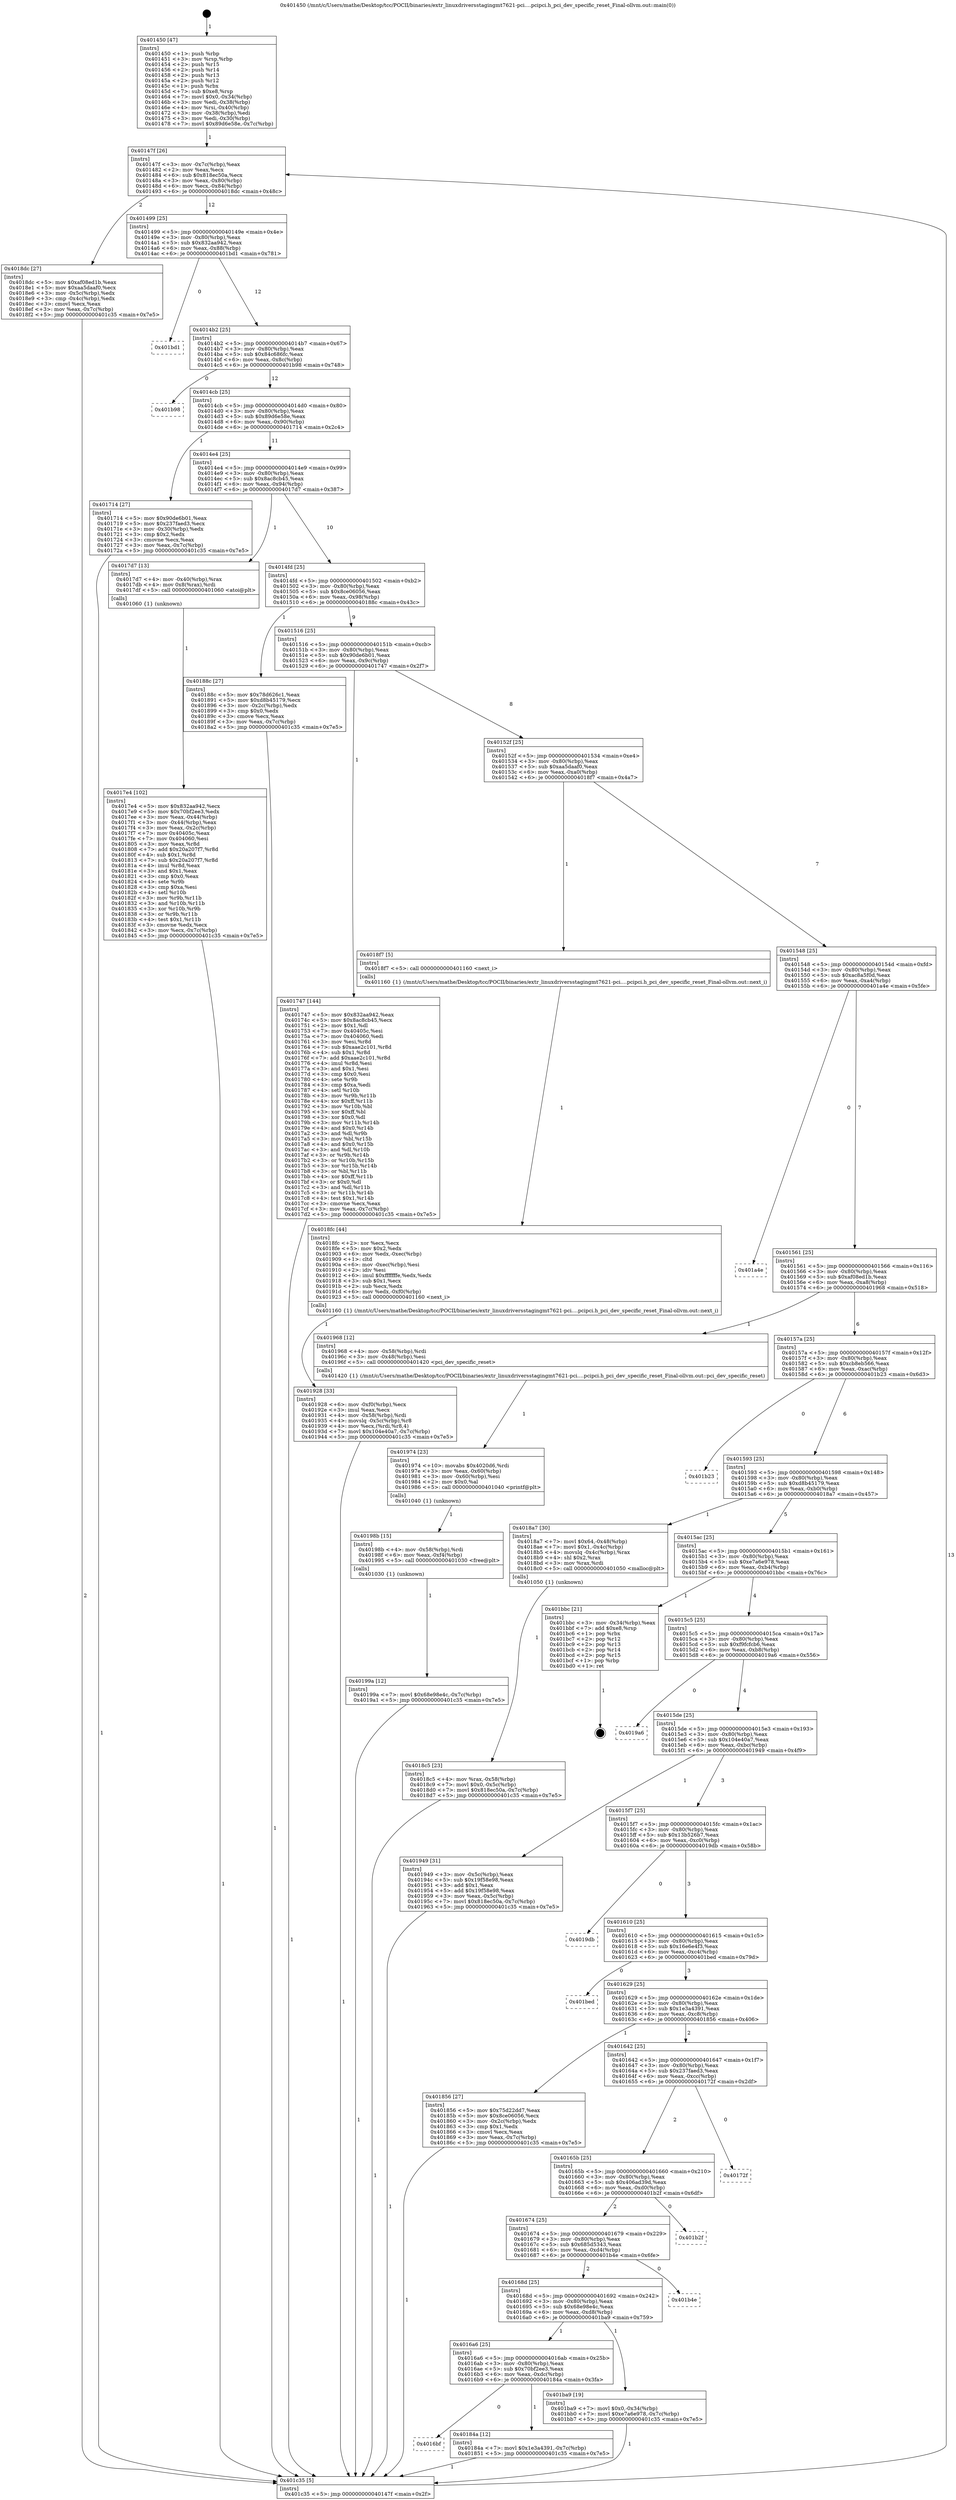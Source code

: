 digraph "0x401450" {
  label = "0x401450 (/mnt/c/Users/mathe/Desktop/tcc/POCII/binaries/extr_linuxdriversstagingmt7621-pci....pcipci.h_pci_dev_specific_reset_Final-ollvm.out::main(0))"
  labelloc = "t"
  node[shape=record]

  Entry [label="",width=0.3,height=0.3,shape=circle,fillcolor=black,style=filled]
  "0x40147f" [label="{
     0x40147f [26]\l
     | [instrs]\l
     &nbsp;&nbsp;0x40147f \<+3\>: mov -0x7c(%rbp),%eax\l
     &nbsp;&nbsp;0x401482 \<+2\>: mov %eax,%ecx\l
     &nbsp;&nbsp;0x401484 \<+6\>: sub $0x818ec50a,%ecx\l
     &nbsp;&nbsp;0x40148a \<+3\>: mov %eax,-0x80(%rbp)\l
     &nbsp;&nbsp;0x40148d \<+6\>: mov %ecx,-0x84(%rbp)\l
     &nbsp;&nbsp;0x401493 \<+6\>: je 00000000004018dc \<main+0x48c\>\l
  }"]
  "0x4018dc" [label="{
     0x4018dc [27]\l
     | [instrs]\l
     &nbsp;&nbsp;0x4018dc \<+5\>: mov $0xaf08ed1b,%eax\l
     &nbsp;&nbsp;0x4018e1 \<+5\>: mov $0xaa5daaf0,%ecx\l
     &nbsp;&nbsp;0x4018e6 \<+3\>: mov -0x5c(%rbp),%edx\l
     &nbsp;&nbsp;0x4018e9 \<+3\>: cmp -0x4c(%rbp),%edx\l
     &nbsp;&nbsp;0x4018ec \<+3\>: cmovl %ecx,%eax\l
     &nbsp;&nbsp;0x4018ef \<+3\>: mov %eax,-0x7c(%rbp)\l
     &nbsp;&nbsp;0x4018f2 \<+5\>: jmp 0000000000401c35 \<main+0x7e5\>\l
  }"]
  "0x401499" [label="{
     0x401499 [25]\l
     | [instrs]\l
     &nbsp;&nbsp;0x401499 \<+5\>: jmp 000000000040149e \<main+0x4e\>\l
     &nbsp;&nbsp;0x40149e \<+3\>: mov -0x80(%rbp),%eax\l
     &nbsp;&nbsp;0x4014a1 \<+5\>: sub $0x832aa942,%eax\l
     &nbsp;&nbsp;0x4014a6 \<+6\>: mov %eax,-0x88(%rbp)\l
     &nbsp;&nbsp;0x4014ac \<+6\>: je 0000000000401bd1 \<main+0x781\>\l
  }"]
  Exit [label="",width=0.3,height=0.3,shape=circle,fillcolor=black,style=filled,peripheries=2]
  "0x401bd1" [label="{
     0x401bd1\l
  }", style=dashed]
  "0x4014b2" [label="{
     0x4014b2 [25]\l
     | [instrs]\l
     &nbsp;&nbsp;0x4014b2 \<+5\>: jmp 00000000004014b7 \<main+0x67\>\l
     &nbsp;&nbsp;0x4014b7 \<+3\>: mov -0x80(%rbp),%eax\l
     &nbsp;&nbsp;0x4014ba \<+5\>: sub $0x84c686fc,%eax\l
     &nbsp;&nbsp;0x4014bf \<+6\>: mov %eax,-0x8c(%rbp)\l
     &nbsp;&nbsp;0x4014c5 \<+6\>: je 0000000000401b98 \<main+0x748\>\l
  }"]
  "0x40199a" [label="{
     0x40199a [12]\l
     | [instrs]\l
     &nbsp;&nbsp;0x40199a \<+7\>: movl $0x68e98e4c,-0x7c(%rbp)\l
     &nbsp;&nbsp;0x4019a1 \<+5\>: jmp 0000000000401c35 \<main+0x7e5\>\l
  }"]
  "0x401b98" [label="{
     0x401b98\l
  }", style=dashed]
  "0x4014cb" [label="{
     0x4014cb [25]\l
     | [instrs]\l
     &nbsp;&nbsp;0x4014cb \<+5\>: jmp 00000000004014d0 \<main+0x80\>\l
     &nbsp;&nbsp;0x4014d0 \<+3\>: mov -0x80(%rbp),%eax\l
     &nbsp;&nbsp;0x4014d3 \<+5\>: sub $0x89d6e58e,%eax\l
     &nbsp;&nbsp;0x4014d8 \<+6\>: mov %eax,-0x90(%rbp)\l
     &nbsp;&nbsp;0x4014de \<+6\>: je 0000000000401714 \<main+0x2c4\>\l
  }"]
  "0x40198b" [label="{
     0x40198b [15]\l
     | [instrs]\l
     &nbsp;&nbsp;0x40198b \<+4\>: mov -0x58(%rbp),%rdi\l
     &nbsp;&nbsp;0x40198f \<+6\>: mov %eax,-0xf4(%rbp)\l
     &nbsp;&nbsp;0x401995 \<+5\>: call 0000000000401030 \<free@plt\>\l
     | [calls]\l
     &nbsp;&nbsp;0x401030 \{1\} (unknown)\l
  }"]
  "0x401714" [label="{
     0x401714 [27]\l
     | [instrs]\l
     &nbsp;&nbsp;0x401714 \<+5\>: mov $0x90de6b01,%eax\l
     &nbsp;&nbsp;0x401719 \<+5\>: mov $0x237faed3,%ecx\l
     &nbsp;&nbsp;0x40171e \<+3\>: mov -0x30(%rbp),%edx\l
     &nbsp;&nbsp;0x401721 \<+3\>: cmp $0x2,%edx\l
     &nbsp;&nbsp;0x401724 \<+3\>: cmovne %ecx,%eax\l
     &nbsp;&nbsp;0x401727 \<+3\>: mov %eax,-0x7c(%rbp)\l
     &nbsp;&nbsp;0x40172a \<+5\>: jmp 0000000000401c35 \<main+0x7e5\>\l
  }"]
  "0x4014e4" [label="{
     0x4014e4 [25]\l
     | [instrs]\l
     &nbsp;&nbsp;0x4014e4 \<+5\>: jmp 00000000004014e9 \<main+0x99\>\l
     &nbsp;&nbsp;0x4014e9 \<+3\>: mov -0x80(%rbp),%eax\l
     &nbsp;&nbsp;0x4014ec \<+5\>: sub $0x8ac8cb45,%eax\l
     &nbsp;&nbsp;0x4014f1 \<+6\>: mov %eax,-0x94(%rbp)\l
     &nbsp;&nbsp;0x4014f7 \<+6\>: je 00000000004017d7 \<main+0x387\>\l
  }"]
  "0x401c35" [label="{
     0x401c35 [5]\l
     | [instrs]\l
     &nbsp;&nbsp;0x401c35 \<+5\>: jmp 000000000040147f \<main+0x2f\>\l
  }"]
  "0x401450" [label="{
     0x401450 [47]\l
     | [instrs]\l
     &nbsp;&nbsp;0x401450 \<+1\>: push %rbp\l
     &nbsp;&nbsp;0x401451 \<+3\>: mov %rsp,%rbp\l
     &nbsp;&nbsp;0x401454 \<+2\>: push %r15\l
     &nbsp;&nbsp;0x401456 \<+2\>: push %r14\l
     &nbsp;&nbsp;0x401458 \<+2\>: push %r13\l
     &nbsp;&nbsp;0x40145a \<+2\>: push %r12\l
     &nbsp;&nbsp;0x40145c \<+1\>: push %rbx\l
     &nbsp;&nbsp;0x40145d \<+7\>: sub $0xe8,%rsp\l
     &nbsp;&nbsp;0x401464 \<+7\>: movl $0x0,-0x34(%rbp)\l
     &nbsp;&nbsp;0x40146b \<+3\>: mov %edi,-0x38(%rbp)\l
     &nbsp;&nbsp;0x40146e \<+4\>: mov %rsi,-0x40(%rbp)\l
     &nbsp;&nbsp;0x401472 \<+3\>: mov -0x38(%rbp),%edi\l
     &nbsp;&nbsp;0x401475 \<+3\>: mov %edi,-0x30(%rbp)\l
     &nbsp;&nbsp;0x401478 \<+7\>: movl $0x89d6e58e,-0x7c(%rbp)\l
  }"]
  "0x401974" [label="{
     0x401974 [23]\l
     | [instrs]\l
     &nbsp;&nbsp;0x401974 \<+10\>: movabs $0x4020d6,%rdi\l
     &nbsp;&nbsp;0x40197e \<+3\>: mov %eax,-0x60(%rbp)\l
     &nbsp;&nbsp;0x401981 \<+3\>: mov -0x60(%rbp),%esi\l
     &nbsp;&nbsp;0x401984 \<+2\>: mov $0x0,%al\l
     &nbsp;&nbsp;0x401986 \<+5\>: call 0000000000401040 \<printf@plt\>\l
     | [calls]\l
     &nbsp;&nbsp;0x401040 \{1\} (unknown)\l
  }"]
  "0x4017d7" [label="{
     0x4017d7 [13]\l
     | [instrs]\l
     &nbsp;&nbsp;0x4017d7 \<+4\>: mov -0x40(%rbp),%rax\l
     &nbsp;&nbsp;0x4017db \<+4\>: mov 0x8(%rax),%rdi\l
     &nbsp;&nbsp;0x4017df \<+5\>: call 0000000000401060 \<atoi@plt\>\l
     | [calls]\l
     &nbsp;&nbsp;0x401060 \{1\} (unknown)\l
  }"]
  "0x4014fd" [label="{
     0x4014fd [25]\l
     | [instrs]\l
     &nbsp;&nbsp;0x4014fd \<+5\>: jmp 0000000000401502 \<main+0xb2\>\l
     &nbsp;&nbsp;0x401502 \<+3\>: mov -0x80(%rbp),%eax\l
     &nbsp;&nbsp;0x401505 \<+5\>: sub $0x8ce06056,%eax\l
     &nbsp;&nbsp;0x40150a \<+6\>: mov %eax,-0x98(%rbp)\l
     &nbsp;&nbsp;0x401510 \<+6\>: je 000000000040188c \<main+0x43c\>\l
  }"]
  "0x401928" [label="{
     0x401928 [33]\l
     | [instrs]\l
     &nbsp;&nbsp;0x401928 \<+6\>: mov -0xf0(%rbp),%ecx\l
     &nbsp;&nbsp;0x40192e \<+3\>: imul %eax,%ecx\l
     &nbsp;&nbsp;0x401931 \<+4\>: mov -0x58(%rbp),%rdi\l
     &nbsp;&nbsp;0x401935 \<+4\>: movslq -0x5c(%rbp),%r8\l
     &nbsp;&nbsp;0x401939 \<+4\>: mov %ecx,(%rdi,%r8,4)\l
     &nbsp;&nbsp;0x40193d \<+7\>: movl $0x104e40a7,-0x7c(%rbp)\l
     &nbsp;&nbsp;0x401944 \<+5\>: jmp 0000000000401c35 \<main+0x7e5\>\l
  }"]
  "0x40188c" [label="{
     0x40188c [27]\l
     | [instrs]\l
     &nbsp;&nbsp;0x40188c \<+5\>: mov $0x78d626c1,%eax\l
     &nbsp;&nbsp;0x401891 \<+5\>: mov $0xd8b45179,%ecx\l
     &nbsp;&nbsp;0x401896 \<+3\>: mov -0x2c(%rbp),%edx\l
     &nbsp;&nbsp;0x401899 \<+3\>: cmp $0x0,%edx\l
     &nbsp;&nbsp;0x40189c \<+3\>: cmove %ecx,%eax\l
     &nbsp;&nbsp;0x40189f \<+3\>: mov %eax,-0x7c(%rbp)\l
     &nbsp;&nbsp;0x4018a2 \<+5\>: jmp 0000000000401c35 \<main+0x7e5\>\l
  }"]
  "0x401516" [label="{
     0x401516 [25]\l
     | [instrs]\l
     &nbsp;&nbsp;0x401516 \<+5\>: jmp 000000000040151b \<main+0xcb\>\l
     &nbsp;&nbsp;0x40151b \<+3\>: mov -0x80(%rbp),%eax\l
     &nbsp;&nbsp;0x40151e \<+5\>: sub $0x90de6b01,%eax\l
     &nbsp;&nbsp;0x401523 \<+6\>: mov %eax,-0x9c(%rbp)\l
     &nbsp;&nbsp;0x401529 \<+6\>: je 0000000000401747 \<main+0x2f7\>\l
  }"]
  "0x4018fc" [label="{
     0x4018fc [44]\l
     | [instrs]\l
     &nbsp;&nbsp;0x4018fc \<+2\>: xor %ecx,%ecx\l
     &nbsp;&nbsp;0x4018fe \<+5\>: mov $0x2,%edx\l
     &nbsp;&nbsp;0x401903 \<+6\>: mov %edx,-0xec(%rbp)\l
     &nbsp;&nbsp;0x401909 \<+1\>: cltd\l
     &nbsp;&nbsp;0x40190a \<+6\>: mov -0xec(%rbp),%esi\l
     &nbsp;&nbsp;0x401910 \<+2\>: idiv %esi\l
     &nbsp;&nbsp;0x401912 \<+6\>: imul $0xfffffffe,%edx,%edx\l
     &nbsp;&nbsp;0x401918 \<+3\>: sub $0x1,%ecx\l
     &nbsp;&nbsp;0x40191b \<+2\>: sub %ecx,%edx\l
     &nbsp;&nbsp;0x40191d \<+6\>: mov %edx,-0xf0(%rbp)\l
     &nbsp;&nbsp;0x401923 \<+5\>: call 0000000000401160 \<next_i\>\l
     | [calls]\l
     &nbsp;&nbsp;0x401160 \{1\} (/mnt/c/Users/mathe/Desktop/tcc/POCII/binaries/extr_linuxdriversstagingmt7621-pci....pcipci.h_pci_dev_specific_reset_Final-ollvm.out::next_i)\l
  }"]
  "0x401747" [label="{
     0x401747 [144]\l
     | [instrs]\l
     &nbsp;&nbsp;0x401747 \<+5\>: mov $0x832aa942,%eax\l
     &nbsp;&nbsp;0x40174c \<+5\>: mov $0x8ac8cb45,%ecx\l
     &nbsp;&nbsp;0x401751 \<+2\>: mov $0x1,%dl\l
     &nbsp;&nbsp;0x401753 \<+7\>: mov 0x40405c,%esi\l
     &nbsp;&nbsp;0x40175a \<+7\>: mov 0x404060,%edi\l
     &nbsp;&nbsp;0x401761 \<+3\>: mov %esi,%r8d\l
     &nbsp;&nbsp;0x401764 \<+7\>: sub $0xaae2c101,%r8d\l
     &nbsp;&nbsp;0x40176b \<+4\>: sub $0x1,%r8d\l
     &nbsp;&nbsp;0x40176f \<+7\>: add $0xaae2c101,%r8d\l
     &nbsp;&nbsp;0x401776 \<+4\>: imul %r8d,%esi\l
     &nbsp;&nbsp;0x40177a \<+3\>: and $0x1,%esi\l
     &nbsp;&nbsp;0x40177d \<+3\>: cmp $0x0,%esi\l
     &nbsp;&nbsp;0x401780 \<+4\>: sete %r9b\l
     &nbsp;&nbsp;0x401784 \<+3\>: cmp $0xa,%edi\l
     &nbsp;&nbsp;0x401787 \<+4\>: setl %r10b\l
     &nbsp;&nbsp;0x40178b \<+3\>: mov %r9b,%r11b\l
     &nbsp;&nbsp;0x40178e \<+4\>: xor $0xff,%r11b\l
     &nbsp;&nbsp;0x401792 \<+3\>: mov %r10b,%bl\l
     &nbsp;&nbsp;0x401795 \<+3\>: xor $0xff,%bl\l
     &nbsp;&nbsp;0x401798 \<+3\>: xor $0x0,%dl\l
     &nbsp;&nbsp;0x40179b \<+3\>: mov %r11b,%r14b\l
     &nbsp;&nbsp;0x40179e \<+4\>: and $0x0,%r14b\l
     &nbsp;&nbsp;0x4017a2 \<+3\>: and %dl,%r9b\l
     &nbsp;&nbsp;0x4017a5 \<+3\>: mov %bl,%r15b\l
     &nbsp;&nbsp;0x4017a8 \<+4\>: and $0x0,%r15b\l
     &nbsp;&nbsp;0x4017ac \<+3\>: and %dl,%r10b\l
     &nbsp;&nbsp;0x4017af \<+3\>: or %r9b,%r14b\l
     &nbsp;&nbsp;0x4017b2 \<+3\>: or %r10b,%r15b\l
     &nbsp;&nbsp;0x4017b5 \<+3\>: xor %r15b,%r14b\l
     &nbsp;&nbsp;0x4017b8 \<+3\>: or %bl,%r11b\l
     &nbsp;&nbsp;0x4017bb \<+4\>: xor $0xff,%r11b\l
     &nbsp;&nbsp;0x4017bf \<+3\>: or $0x0,%dl\l
     &nbsp;&nbsp;0x4017c2 \<+3\>: and %dl,%r11b\l
     &nbsp;&nbsp;0x4017c5 \<+3\>: or %r11b,%r14b\l
     &nbsp;&nbsp;0x4017c8 \<+4\>: test $0x1,%r14b\l
     &nbsp;&nbsp;0x4017cc \<+3\>: cmovne %ecx,%eax\l
     &nbsp;&nbsp;0x4017cf \<+3\>: mov %eax,-0x7c(%rbp)\l
     &nbsp;&nbsp;0x4017d2 \<+5\>: jmp 0000000000401c35 \<main+0x7e5\>\l
  }"]
  "0x40152f" [label="{
     0x40152f [25]\l
     | [instrs]\l
     &nbsp;&nbsp;0x40152f \<+5\>: jmp 0000000000401534 \<main+0xe4\>\l
     &nbsp;&nbsp;0x401534 \<+3\>: mov -0x80(%rbp),%eax\l
     &nbsp;&nbsp;0x401537 \<+5\>: sub $0xaa5daaf0,%eax\l
     &nbsp;&nbsp;0x40153c \<+6\>: mov %eax,-0xa0(%rbp)\l
     &nbsp;&nbsp;0x401542 \<+6\>: je 00000000004018f7 \<main+0x4a7\>\l
  }"]
  "0x4017e4" [label="{
     0x4017e4 [102]\l
     | [instrs]\l
     &nbsp;&nbsp;0x4017e4 \<+5\>: mov $0x832aa942,%ecx\l
     &nbsp;&nbsp;0x4017e9 \<+5\>: mov $0x70bf2ee3,%edx\l
     &nbsp;&nbsp;0x4017ee \<+3\>: mov %eax,-0x44(%rbp)\l
     &nbsp;&nbsp;0x4017f1 \<+3\>: mov -0x44(%rbp),%eax\l
     &nbsp;&nbsp;0x4017f4 \<+3\>: mov %eax,-0x2c(%rbp)\l
     &nbsp;&nbsp;0x4017f7 \<+7\>: mov 0x40405c,%eax\l
     &nbsp;&nbsp;0x4017fe \<+7\>: mov 0x404060,%esi\l
     &nbsp;&nbsp;0x401805 \<+3\>: mov %eax,%r8d\l
     &nbsp;&nbsp;0x401808 \<+7\>: add $0x20a207f7,%r8d\l
     &nbsp;&nbsp;0x40180f \<+4\>: sub $0x1,%r8d\l
     &nbsp;&nbsp;0x401813 \<+7\>: sub $0x20a207f7,%r8d\l
     &nbsp;&nbsp;0x40181a \<+4\>: imul %r8d,%eax\l
     &nbsp;&nbsp;0x40181e \<+3\>: and $0x1,%eax\l
     &nbsp;&nbsp;0x401821 \<+3\>: cmp $0x0,%eax\l
     &nbsp;&nbsp;0x401824 \<+4\>: sete %r9b\l
     &nbsp;&nbsp;0x401828 \<+3\>: cmp $0xa,%esi\l
     &nbsp;&nbsp;0x40182b \<+4\>: setl %r10b\l
     &nbsp;&nbsp;0x40182f \<+3\>: mov %r9b,%r11b\l
     &nbsp;&nbsp;0x401832 \<+3\>: and %r10b,%r11b\l
     &nbsp;&nbsp;0x401835 \<+3\>: xor %r10b,%r9b\l
     &nbsp;&nbsp;0x401838 \<+3\>: or %r9b,%r11b\l
     &nbsp;&nbsp;0x40183b \<+4\>: test $0x1,%r11b\l
     &nbsp;&nbsp;0x40183f \<+3\>: cmovne %edx,%ecx\l
     &nbsp;&nbsp;0x401842 \<+3\>: mov %ecx,-0x7c(%rbp)\l
     &nbsp;&nbsp;0x401845 \<+5\>: jmp 0000000000401c35 \<main+0x7e5\>\l
  }"]
  "0x4018c5" [label="{
     0x4018c5 [23]\l
     | [instrs]\l
     &nbsp;&nbsp;0x4018c5 \<+4\>: mov %rax,-0x58(%rbp)\l
     &nbsp;&nbsp;0x4018c9 \<+7\>: movl $0x0,-0x5c(%rbp)\l
     &nbsp;&nbsp;0x4018d0 \<+7\>: movl $0x818ec50a,-0x7c(%rbp)\l
     &nbsp;&nbsp;0x4018d7 \<+5\>: jmp 0000000000401c35 \<main+0x7e5\>\l
  }"]
  "0x4018f7" [label="{
     0x4018f7 [5]\l
     | [instrs]\l
     &nbsp;&nbsp;0x4018f7 \<+5\>: call 0000000000401160 \<next_i\>\l
     | [calls]\l
     &nbsp;&nbsp;0x401160 \{1\} (/mnt/c/Users/mathe/Desktop/tcc/POCII/binaries/extr_linuxdriversstagingmt7621-pci....pcipci.h_pci_dev_specific_reset_Final-ollvm.out::next_i)\l
  }"]
  "0x401548" [label="{
     0x401548 [25]\l
     | [instrs]\l
     &nbsp;&nbsp;0x401548 \<+5\>: jmp 000000000040154d \<main+0xfd\>\l
     &nbsp;&nbsp;0x40154d \<+3\>: mov -0x80(%rbp),%eax\l
     &nbsp;&nbsp;0x401550 \<+5\>: sub $0xac8a5f0d,%eax\l
     &nbsp;&nbsp;0x401555 \<+6\>: mov %eax,-0xa4(%rbp)\l
     &nbsp;&nbsp;0x40155b \<+6\>: je 0000000000401a4e \<main+0x5fe\>\l
  }"]
  "0x4016bf" [label="{
     0x4016bf\l
  }", style=dashed]
  "0x401a4e" [label="{
     0x401a4e\l
  }", style=dashed]
  "0x401561" [label="{
     0x401561 [25]\l
     | [instrs]\l
     &nbsp;&nbsp;0x401561 \<+5\>: jmp 0000000000401566 \<main+0x116\>\l
     &nbsp;&nbsp;0x401566 \<+3\>: mov -0x80(%rbp),%eax\l
     &nbsp;&nbsp;0x401569 \<+5\>: sub $0xaf08ed1b,%eax\l
     &nbsp;&nbsp;0x40156e \<+6\>: mov %eax,-0xa8(%rbp)\l
     &nbsp;&nbsp;0x401574 \<+6\>: je 0000000000401968 \<main+0x518\>\l
  }"]
  "0x40184a" [label="{
     0x40184a [12]\l
     | [instrs]\l
     &nbsp;&nbsp;0x40184a \<+7\>: movl $0x1e3a4391,-0x7c(%rbp)\l
     &nbsp;&nbsp;0x401851 \<+5\>: jmp 0000000000401c35 \<main+0x7e5\>\l
  }"]
  "0x401968" [label="{
     0x401968 [12]\l
     | [instrs]\l
     &nbsp;&nbsp;0x401968 \<+4\>: mov -0x58(%rbp),%rdi\l
     &nbsp;&nbsp;0x40196c \<+3\>: mov -0x48(%rbp),%esi\l
     &nbsp;&nbsp;0x40196f \<+5\>: call 0000000000401420 \<pci_dev_specific_reset\>\l
     | [calls]\l
     &nbsp;&nbsp;0x401420 \{1\} (/mnt/c/Users/mathe/Desktop/tcc/POCII/binaries/extr_linuxdriversstagingmt7621-pci....pcipci.h_pci_dev_specific_reset_Final-ollvm.out::pci_dev_specific_reset)\l
  }"]
  "0x40157a" [label="{
     0x40157a [25]\l
     | [instrs]\l
     &nbsp;&nbsp;0x40157a \<+5\>: jmp 000000000040157f \<main+0x12f\>\l
     &nbsp;&nbsp;0x40157f \<+3\>: mov -0x80(%rbp),%eax\l
     &nbsp;&nbsp;0x401582 \<+5\>: sub $0xcb8eb566,%eax\l
     &nbsp;&nbsp;0x401587 \<+6\>: mov %eax,-0xac(%rbp)\l
     &nbsp;&nbsp;0x40158d \<+6\>: je 0000000000401b23 \<main+0x6d3\>\l
  }"]
  "0x4016a6" [label="{
     0x4016a6 [25]\l
     | [instrs]\l
     &nbsp;&nbsp;0x4016a6 \<+5\>: jmp 00000000004016ab \<main+0x25b\>\l
     &nbsp;&nbsp;0x4016ab \<+3\>: mov -0x80(%rbp),%eax\l
     &nbsp;&nbsp;0x4016ae \<+5\>: sub $0x70bf2ee3,%eax\l
     &nbsp;&nbsp;0x4016b3 \<+6\>: mov %eax,-0xdc(%rbp)\l
     &nbsp;&nbsp;0x4016b9 \<+6\>: je 000000000040184a \<main+0x3fa\>\l
  }"]
  "0x401b23" [label="{
     0x401b23\l
  }", style=dashed]
  "0x401593" [label="{
     0x401593 [25]\l
     | [instrs]\l
     &nbsp;&nbsp;0x401593 \<+5\>: jmp 0000000000401598 \<main+0x148\>\l
     &nbsp;&nbsp;0x401598 \<+3\>: mov -0x80(%rbp),%eax\l
     &nbsp;&nbsp;0x40159b \<+5\>: sub $0xd8b45179,%eax\l
     &nbsp;&nbsp;0x4015a0 \<+6\>: mov %eax,-0xb0(%rbp)\l
     &nbsp;&nbsp;0x4015a6 \<+6\>: je 00000000004018a7 \<main+0x457\>\l
  }"]
  "0x401ba9" [label="{
     0x401ba9 [19]\l
     | [instrs]\l
     &nbsp;&nbsp;0x401ba9 \<+7\>: movl $0x0,-0x34(%rbp)\l
     &nbsp;&nbsp;0x401bb0 \<+7\>: movl $0xe7a6e978,-0x7c(%rbp)\l
     &nbsp;&nbsp;0x401bb7 \<+5\>: jmp 0000000000401c35 \<main+0x7e5\>\l
  }"]
  "0x4018a7" [label="{
     0x4018a7 [30]\l
     | [instrs]\l
     &nbsp;&nbsp;0x4018a7 \<+7\>: movl $0x64,-0x48(%rbp)\l
     &nbsp;&nbsp;0x4018ae \<+7\>: movl $0x1,-0x4c(%rbp)\l
     &nbsp;&nbsp;0x4018b5 \<+4\>: movslq -0x4c(%rbp),%rax\l
     &nbsp;&nbsp;0x4018b9 \<+4\>: shl $0x2,%rax\l
     &nbsp;&nbsp;0x4018bd \<+3\>: mov %rax,%rdi\l
     &nbsp;&nbsp;0x4018c0 \<+5\>: call 0000000000401050 \<malloc@plt\>\l
     | [calls]\l
     &nbsp;&nbsp;0x401050 \{1\} (unknown)\l
  }"]
  "0x4015ac" [label="{
     0x4015ac [25]\l
     | [instrs]\l
     &nbsp;&nbsp;0x4015ac \<+5\>: jmp 00000000004015b1 \<main+0x161\>\l
     &nbsp;&nbsp;0x4015b1 \<+3\>: mov -0x80(%rbp),%eax\l
     &nbsp;&nbsp;0x4015b4 \<+5\>: sub $0xe7a6e978,%eax\l
     &nbsp;&nbsp;0x4015b9 \<+6\>: mov %eax,-0xb4(%rbp)\l
     &nbsp;&nbsp;0x4015bf \<+6\>: je 0000000000401bbc \<main+0x76c\>\l
  }"]
  "0x40168d" [label="{
     0x40168d [25]\l
     | [instrs]\l
     &nbsp;&nbsp;0x40168d \<+5\>: jmp 0000000000401692 \<main+0x242\>\l
     &nbsp;&nbsp;0x401692 \<+3\>: mov -0x80(%rbp),%eax\l
     &nbsp;&nbsp;0x401695 \<+5\>: sub $0x68e98e4c,%eax\l
     &nbsp;&nbsp;0x40169a \<+6\>: mov %eax,-0xd8(%rbp)\l
     &nbsp;&nbsp;0x4016a0 \<+6\>: je 0000000000401ba9 \<main+0x759\>\l
  }"]
  "0x401bbc" [label="{
     0x401bbc [21]\l
     | [instrs]\l
     &nbsp;&nbsp;0x401bbc \<+3\>: mov -0x34(%rbp),%eax\l
     &nbsp;&nbsp;0x401bbf \<+7\>: add $0xe8,%rsp\l
     &nbsp;&nbsp;0x401bc6 \<+1\>: pop %rbx\l
     &nbsp;&nbsp;0x401bc7 \<+2\>: pop %r12\l
     &nbsp;&nbsp;0x401bc9 \<+2\>: pop %r13\l
     &nbsp;&nbsp;0x401bcb \<+2\>: pop %r14\l
     &nbsp;&nbsp;0x401bcd \<+2\>: pop %r15\l
     &nbsp;&nbsp;0x401bcf \<+1\>: pop %rbp\l
     &nbsp;&nbsp;0x401bd0 \<+1\>: ret\l
  }"]
  "0x4015c5" [label="{
     0x4015c5 [25]\l
     | [instrs]\l
     &nbsp;&nbsp;0x4015c5 \<+5\>: jmp 00000000004015ca \<main+0x17a\>\l
     &nbsp;&nbsp;0x4015ca \<+3\>: mov -0x80(%rbp),%eax\l
     &nbsp;&nbsp;0x4015cd \<+5\>: sub $0xf9fcfcb6,%eax\l
     &nbsp;&nbsp;0x4015d2 \<+6\>: mov %eax,-0xb8(%rbp)\l
     &nbsp;&nbsp;0x4015d8 \<+6\>: je 00000000004019a6 \<main+0x556\>\l
  }"]
  "0x401b4e" [label="{
     0x401b4e\l
  }", style=dashed]
  "0x4019a6" [label="{
     0x4019a6\l
  }", style=dashed]
  "0x4015de" [label="{
     0x4015de [25]\l
     | [instrs]\l
     &nbsp;&nbsp;0x4015de \<+5\>: jmp 00000000004015e3 \<main+0x193\>\l
     &nbsp;&nbsp;0x4015e3 \<+3\>: mov -0x80(%rbp),%eax\l
     &nbsp;&nbsp;0x4015e6 \<+5\>: sub $0x104e40a7,%eax\l
     &nbsp;&nbsp;0x4015eb \<+6\>: mov %eax,-0xbc(%rbp)\l
     &nbsp;&nbsp;0x4015f1 \<+6\>: je 0000000000401949 \<main+0x4f9\>\l
  }"]
  "0x401674" [label="{
     0x401674 [25]\l
     | [instrs]\l
     &nbsp;&nbsp;0x401674 \<+5\>: jmp 0000000000401679 \<main+0x229\>\l
     &nbsp;&nbsp;0x401679 \<+3\>: mov -0x80(%rbp),%eax\l
     &nbsp;&nbsp;0x40167c \<+5\>: sub $0x685d5343,%eax\l
     &nbsp;&nbsp;0x401681 \<+6\>: mov %eax,-0xd4(%rbp)\l
     &nbsp;&nbsp;0x401687 \<+6\>: je 0000000000401b4e \<main+0x6fe\>\l
  }"]
  "0x401949" [label="{
     0x401949 [31]\l
     | [instrs]\l
     &nbsp;&nbsp;0x401949 \<+3\>: mov -0x5c(%rbp),%eax\l
     &nbsp;&nbsp;0x40194c \<+5\>: sub $0x19f58e98,%eax\l
     &nbsp;&nbsp;0x401951 \<+3\>: add $0x1,%eax\l
     &nbsp;&nbsp;0x401954 \<+5\>: add $0x19f58e98,%eax\l
     &nbsp;&nbsp;0x401959 \<+3\>: mov %eax,-0x5c(%rbp)\l
     &nbsp;&nbsp;0x40195c \<+7\>: movl $0x818ec50a,-0x7c(%rbp)\l
     &nbsp;&nbsp;0x401963 \<+5\>: jmp 0000000000401c35 \<main+0x7e5\>\l
  }"]
  "0x4015f7" [label="{
     0x4015f7 [25]\l
     | [instrs]\l
     &nbsp;&nbsp;0x4015f7 \<+5\>: jmp 00000000004015fc \<main+0x1ac\>\l
     &nbsp;&nbsp;0x4015fc \<+3\>: mov -0x80(%rbp),%eax\l
     &nbsp;&nbsp;0x4015ff \<+5\>: sub $0x13b526b7,%eax\l
     &nbsp;&nbsp;0x401604 \<+6\>: mov %eax,-0xc0(%rbp)\l
     &nbsp;&nbsp;0x40160a \<+6\>: je 00000000004019db \<main+0x58b\>\l
  }"]
  "0x401b2f" [label="{
     0x401b2f\l
  }", style=dashed]
  "0x4019db" [label="{
     0x4019db\l
  }", style=dashed]
  "0x401610" [label="{
     0x401610 [25]\l
     | [instrs]\l
     &nbsp;&nbsp;0x401610 \<+5\>: jmp 0000000000401615 \<main+0x1c5\>\l
     &nbsp;&nbsp;0x401615 \<+3\>: mov -0x80(%rbp),%eax\l
     &nbsp;&nbsp;0x401618 \<+5\>: sub $0x16e6e4f3,%eax\l
     &nbsp;&nbsp;0x40161d \<+6\>: mov %eax,-0xc4(%rbp)\l
     &nbsp;&nbsp;0x401623 \<+6\>: je 0000000000401bed \<main+0x79d\>\l
  }"]
  "0x40165b" [label="{
     0x40165b [25]\l
     | [instrs]\l
     &nbsp;&nbsp;0x40165b \<+5\>: jmp 0000000000401660 \<main+0x210\>\l
     &nbsp;&nbsp;0x401660 \<+3\>: mov -0x80(%rbp),%eax\l
     &nbsp;&nbsp;0x401663 \<+5\>: sub $0x406ad39d,%eax\l
     &nbsp;&nbsp;0x401668 \<+6\>: mov %eax,-0xd0(%rbp)\l
     &nbsp;&nbsp;0x40166e \<+6\>: je 0000000000401b2f \<main+0x6df\>\l
  }"]
  "0x401bed" [label="{
     0x401bed\l
  }", style=dashed]
  "0x401629" [label="{
     0x401629 [25]\l
     | [instrs]\l
     &nbsp;&nbsp;0x401629 \<+5\>: jmp 000000000040162e \<main+0x1de\>\l
     &nbsp;&nbsp;0x40162e \<+3\>: mov -0x80(%rbp),%eax\l
     &nbsp;&nbsp;0x401631 \<+5\>: sub $0x1e3a4391,%eax\l
     &nbsp;&nbsp;0x401636 \<+6\>: mov %eax,-0xc8(%rbp)\l
     &nbsp;&nbsp;0x40163c \<+6\>: je 0000000000401856 \<main+0x406\>\l
  }"]
  "0x40172f" [label="{
     0x40172f\l
  }", style=dashed]
  "0x401856" [label="{
     0x401856 [27]\l
     | [instrs]\l
     &nbsp;&nbsp;0x401856 \<+5\>: mov $0x75d22dd7,%eax\l
     &nbsp;&nbsp;0x40185b \<+5\>: mov $0x8ce06056,%ecx\l
     &nbsp;&nbsp;0x401860 \<+3\>: mov -0x2c(%rbp),%edx\l
     &nbsp;&nbsp;0x401863 \<+3\>: cmp $0x1,%edx\l
     &nbsp;&nbsp;0x401866 \<+3\>: cmovl %ecx,%eax\l
     &nbsp;&nbsp;0x401869 \<+3\>: mov %eax,-0x7c(%rbp)\l
     &nbsp;&nbsp;0x40186c \<+5\>: jmp 0000000000401c35 \<main+0x7e5\>\l
  }"]
  "0x401642" [label="{
     0x401642 [25]\l
     | [instrs]\l
     &nbsp;&nbsp;0x401642 \<+5\>: jmp 0000000000401647 \<main+0x1f7\>\l
     &nbsp;&nbsp;0x401647 \<+3\>: mov -0x80(%rbp),%eax\l
     &nbsp;&nbsp;0x40164a \<+5\>: sub $0x237faed3,%eax\l
     &nbsp;&nbsp;0x40164f \<+6\>: mov %eax,-0xcc(%rbp)\l
     &nbsp;&nbsp;0x401655 \<+6\>: je 000000000040172f \<main+0x2df\>\l
  }"]
  Entry -> "0x401450" [label=" 1"]
  "0x40147f" -> "0x4018dc" [label=" 2"]
  "0x40147f" -> "0x401499" [label=" 12"]
  "0x401bbc" -> Exit [label=" 1"]
  "0x401499" -> "0x401bd1" [label=" 0"]
  "0x401499" -> "0x4014b2" [label=" 12"]
  "0x401ba9" -> "0x401c35" [label=" 1"]
  "0x4014b2" -> "0x401b98" [label=" 0"]
  "0x4014b2" -> "0x4014cb" [label=" 12"]
  "0x40199a" -> "0x401c35" [label=" 1"]
  "0x4014cb" -> "0x401714" [label=" 1"]
  "0x4014cb" -> "0x4014e4" [label=" 11"]
  "0x401714" -> "0x401c35" [label=" 1"]
  "0x401450" -> "0x40147f" [label=" 1"]
  "0x401c35" -> "0x40147f" [label=" 13"]
  "0x40198b" -> "0x40199a" [label=" 1"]
  "0x4014e4" -> "0x4017d7" [label=" 1"]
  "0x4014e4" -> "0x4014fd" [label=" 10"]
  "0x401974" -> "0x40198b" [label=" 1"]
  "0x4014fd" -> "0x40188c" [label=" 1"]
  "0x4014fd" -> "0x401516" [label=" 9"]
  "0x401968" -> "0x401974" [label=" 1"]
  "0x401516" -> "0x401747" [label=" 1"]
  "0x401516" -> "0x40152f" [label=" 8"]
  "0x401747" -> "0x401c35" [label=" 1"]
  "0x4017d7" -> "0x4017e4" [label=" 1"]
  "0x4017e4" -> "0x401c35" [label=" 1"]
  "0x401949" -> "0x401c35" [label=" 1"]
  "0x40152f" -> "0x4018f7" [label=" 1"]
  "0x40152f" -> "0x401548" [label=" 7"]
  "0x401928" -> "0x401c35" [label=" 1"]
  "0x401548" -> "0x401a4e" [label=" 0"]
  "0x401548" -> "0x401561" [label=" 7"]
  "0x4018fc" -> "0x401928" [label=" 1"]
  "0x401561" -> "0x401968" [label=" 1"]
  "0x401561" -> "0x40157a" [label=" 6"]
  "0x4018f7" -> "0x4018fc" [label=" 1"]
  "0x40157a" -> "0x401b23" [label=" 0"]
  "0x40157a" -> "0x401593" [label=" 6"]
  "0x4018c5" -> "0x401c35" [label=" 1"]
  "0x401593" -> "0x4018a7" [label=" 1"]
  "0x401593" -> "0x4015ac" [label=" 5"]
  "0x4018a7" -> "0x4018c5" [label=" 1"]
  "0x4015ac" -> "0x401bbc" [label=" 1"]
  "0x4015ac" -> "0x4015c5" [label=" 4"]
  "0x401856" -> "0x401c35" [label=" 1"]
  "0x4015c5" -> "0x4019a6" [label=" 0"]
  "0x4015c5" -> "0x4015de" [label=" 4"]
  "0x40184a" -> "0x401c35" [label=" 1"]
  "0x4015de" -> "0x401949" [label=" 1"]
  "0x4015de" -> "0x4015f7" [label=" 3"]
  "0x4016a6" -> "0x40184a" [label=" 1"]
  "0x4015f7" -> "0x4019db" [label=" 0"]
  "0x4015f7" -> "0x401610" [label=" 3"]
  "0x4018dc" -> "0x401c35" [label=" 2"]
  "0x401610" -> "0x401bed" [label=" 0"]
  "0x401610" -> "0x401629" [label=" 3"]
  "0x40168d" -> "0x401ba9" [label=" 1"]
  "0x401629" -> "0x401856" [label=" 1"]
  "0x401629" -> "0x401642" [label=" 2"]
  "0x40188c" -> "0x401c35" [label=" 1"]
  "0x401642" -> "0x40172f" [label=" 0"]
  "0x401642" -> "0x40165b" [label=" 2"]
  "0x40168d" -> "0x4016a6" [label=" 1"]
  "0x40165b" -> "0x401b2f" [label=" 0"]
  "0x40165b" -> "0x401674" [label=" 2"]
  "0x4016a6" -> "0x4016bf" [label=" 0"]
  "0x401674" -> "0x401b4e" [label=" 0"]
  "0x401674" -> "0x40168d" [label=" 2"]
}
